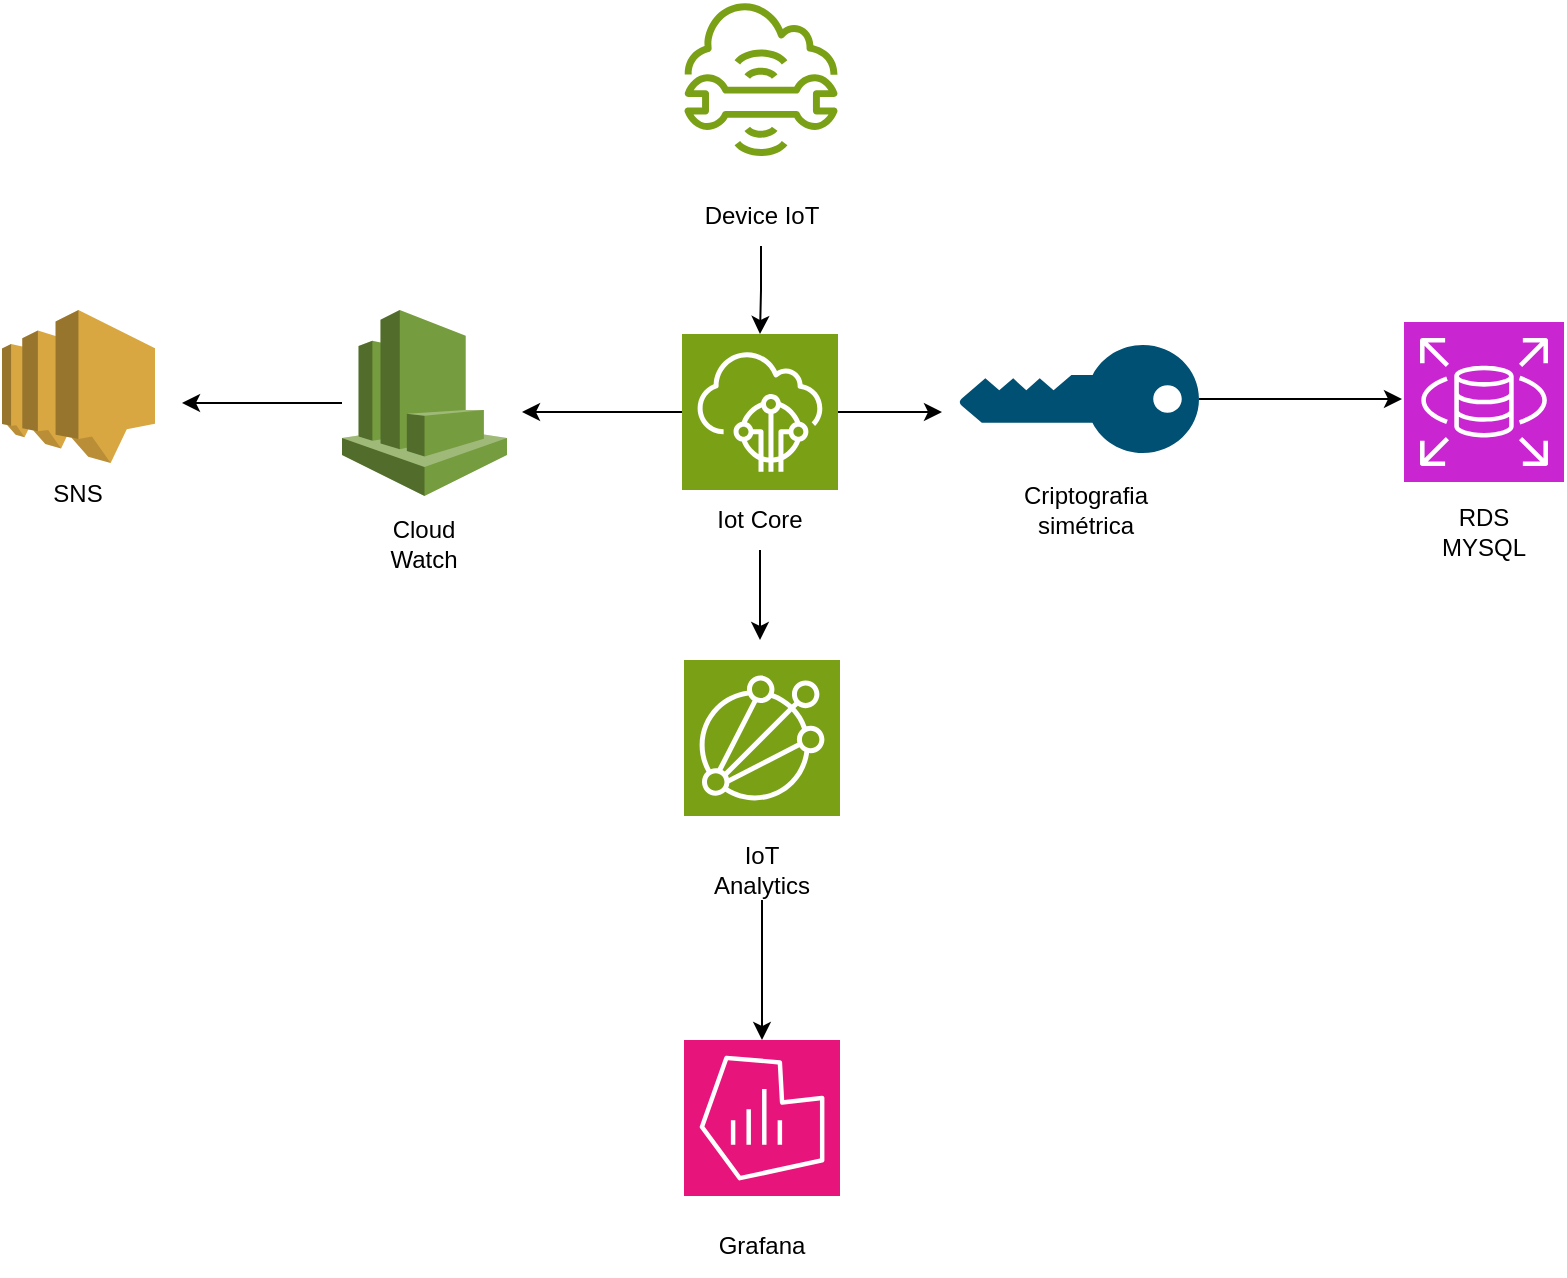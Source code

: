 <mxfile version="27.0.6">
  <diagram name="Página-1" id="mFuFijPX-kD8Hohqrk1-">
    <mxGraphModel dx="2420" dy="1762" grid="1" gridSize="10" guides="1" tooltips="1" connect="1" arrows="1" fold="1" page="1" pageScale="1" pageWidth="1169" pageHeight="827" math="0" shadow="0">
      <root>
        <mxCell id="0" />
        <mxCell id="1" parent="0" />
        <mxCell id="YA09x56kJ7bcHWnboIsO-8" value="" style="group" vertex="1" connectable="0" parent="1">
          <mxGeometry x="672.5" y="266.5" width="120" height="97" as="geometry" />
        </mxCell>
        <mxCell id="YA09x56kJ7bcHWnboIsO-40" style="edgeStyle=orthogonalEdgeStyle;rounded=0;orthogonalLoop=1;jettySize=auto;html=1;" edge="1" parent="YA09x56kJ7bcHWnboIsO-8" source="YA09x56kJ7bcHWnboIsO-9">
          <mxGeometry relative="1" as="geometry">
            <mxPoint x="221.5" y="27.0" as="targetPoint" />
          </mxGeometry>
        </mxCell>
        <mxCell id="YA09x56kJ7bcHWnboIsO-9" value="" style="points=[[0,0.5,0],[0.24,0,0],[0.5,0.28,0],[0.995,0.475,0],[0.5,0.72,0],[0.24,1,0]];verticalLabelPosition=bottom;sketch=0;html=1;verticalAlign=top;aspect=fixed;align=center;pointerEvents=1;shape=mxgraph.cisco19.key;fillColor=#005073;strokeColor=none;rotation=90;direction=south;" vertex="1" parent="YA09x56kJ7bcHWnboIsO-8">
          <mxGeometry x="33" y="-33" width="54" height="120" as="geometry" />
        </mxCell>
        <mxCell id="YA09x56kJ7bcHWnboIsO-10" value="Criptografia simétrica" style="text;html=1;align=center;verticalAlign=middle;whiteSpace=wrap;rounded=0;" vertex="1" parent="YA09x56kJ7bcHWnboIsO-8">
          <mxGeometry x="33" y="67" width="60" height="30" as="geometry" />
        </mxCell>
        <mxCell id="YA09x56kJ7bcHWnboIsO-26" value="" style="group" vertex="1" connectable="0" parent="1">
          <mxGeometry x="535" y="614" width="78" height="118" as="geometry" />
        </mxCell>
        <mxCell id="YA09x56kJ7bcHWnboIsO-16" value="" style="sketch=0;points=[[0,0,0],[0.25,0,0],[0.5,0,0],[0.75,0,0],[1,0,0],[0,1,0],[0.25,1,0],[0.5,1,0],[0.75,1,0],[1,1,0],[0,0.25,0],[0,0.5,0],[0,0.75,0],[1,0.25,0],[1,0.5,0],[1,0.75,0]];points=[[0,0,0],[0.25,0,0],[0.5,0,0],[0.75,0,0],[1,0,0],[0,1,0],[0.25,1,0],[0.5,1,0],[0.75,1,0],[1,1,0],[0,0.25,0],[0,0.5,0],[0,0.75,0],[1,0.25,0],[1,0.5,0],[1,0.75,0]];outlineConnect=0;fontColor=#232F3E;fillColor=#E7157B;strokeColor=#ffffff;dashed=0;verticalLabelPosition=bottom;verticalAlign=top;align=center;html=1;fontSize=12;fontStyle=0;aspect=fixed;shape=mxgraph.aws4.resourceIcon;resIcon=mxgraph.aws4.managed_service_for_grafana;" vertex="1" parent="YA09x56kJ7bcHWnboIsO-26">
          <mxGeometry width="78" height="78" as="geometry" />
        </mxCell>
        <mxCell id="YA09x56kJ7bcHWnboIsO-17" value="Grafana" style="text;html=1;align=center;verticalAlign=middle;whiteSpace=wrap;rounded=0;" vertex="1" parent="YA09x56kJ7bcHWnboIsO-26">
          <mxGeometry x="9" y="88" width="60" height="30" as="geometry" />
        </mxCell>
        <mxCell id="YA09x56kJ7bcHWnboIsO-27" value="" style="group" vertex="1" connectable="0" parent="1">
          <mxGeometry x="535" y="424" width="78" height="120" as="geometry" />
        </mxCell>
        <mxCell id="YA09x56kJ7bcHWnboIsO-11" value="" style="sketch=0;points=[[0,0,0],[0.25,0,0],[0.5,0,0],[0.75,0,0],[1,0,0],[0,1,0],[0.25,1,0],[0.5,1,0],[0.75,1,0],[1,1,0],[0,0.25,0],[0,0.5,0],[0,0.75,0],[1,0.25,0],[1,0.5,0],[1,0.75,0]];outlineConnect=0;fontColor=#232F3E;fillColor=#7AA116;strokeColor=#ffffff;dashed=0;verticalLabelPosition=bottom;verticalAlign=top;align=center;html=1;fontSize=12;fontStyle=0;aspect=fixed;shape=mxgraph.aws4.resourceIcon;resIcon=mxgraph.aws4.iot_analytics;" vertex="1" parent="YA09x56kJ7bcHWnboIsO-27">
          <mxGeometry width="78" height="78" as="geometry" />
        </mxCell>
        <mxCell id="YA09x56kJ7bcHWnboIsO-44" style="edgeStyle=orthogonalEdgeStyle;rounded=0;orthogonalLoop=1;jettySize=auto;html=1;" edge="1" parent="YA09x56kJ7bcHWnboIsO-27" source="YA09x56kJ7bcHWnboIsO-12">
          <mxGeometry relative="1" as="geometry">
            <mxPoint x="39.0" y="190.0" as="targetPoint" />
          </mxGeometry>
        </mxCell>
        <mxCell id="YA09x56kJ7bcHWnboIsO-12" value="IoT Analytics" style="text;html=1;align=center;verticalAlign=middle;whiteSpace=wrap;rounded=0;" vertex="1" parent="YA09x56kJ7bcHWnboIsO-27">
          <mxGeometry x="9" y="90" width="60" height="30" as="geometry" />
        </mxCell>
        <mxCell id="YA09x56kJ7bcHWnboIsO-28" value="" style="group" vertex="1" connectable="0" parent="1">
          <mxGeometry x="895" y="255" width="80" height="120" as="geometry" />
        </mxCell>
        <mxCell id="YA09x56kJ7bcHWnboIsO-5" value="" style="sketch=0;points=[[0,0,0],[0.25,0,0],[0.5,0,0],[0.75,0,0],[1,0,0],[0,1,0],[0.25,1,0],[0.5,1,0],[0.75,1,0],[1,1,0],[0,0.25,0],[0,0.5,0],[0,0.75,0],[1,0.25,0],[1,0.5,0],[1,0.75,0]];outlineConnect=0;fontColor=#232F3E;fillColor=#C925D1;strokeColor=#ffffff;dashed=0;verticalLabelPosition=bottom;verticalAlign=top;align=center;html=1;fontSize=12;fontStyle=0;aspect=fixed;shape=mxgraph.aws4.resourceIcon;resIcon=mxgraph.aws4.rds;container=0;" vertex="1" parent="YA09x56kJ7bcHWnboIsO-28">
          <mxGeometry width="80" height="80" as="geometry" />
        </mxCell>
        <mxCell id="YA09x56kJ7bcHWnboIsO-7" value="RDS MYSQL" style="text;html=1;align=center;verticalAlign=middle;whiteSpace=wrap;rounded=0;" vertex="1" parent="YA09x56kJ7bcHWnboIsO-28">
          <mxGeometry x="10" y="90" width="60" height="30" as="geometry" />
        </mxCell>
        <mxCell id="YA09x56kJ7bcHWnboIsO-29" value="" style="group" vertex="1" connectable="0" parent="1">
          <mxGeometry x="534" y="261" width="78" height="108" as="geometry" />
        </mxCell>
        <mxCell id="YA09x56kJ7bcHWnboIsO-37" style="edgeStyle=orthogonalEdgeStyle;rounded=0;orthogonalLoop=1;jettySize=auto;html=1;" edge="1" parent="YA09x56kJ7bcHWnboIsO-29" source="YA09x56kJ7bcHWnboIsO-1">
          <mxGeometry relative="1" as="geometry">
            <mxPoint x="-80.0" y="39" as="targetPoint" />
          </mxGeometry>
        </mxCell>
        <mxCell id="YA09x56kJ7bcHWnboIsO-39" style="edgeStyle=orthogonalEdgeStyle;rounded=0;orthogonalLoop=1;jettySize=auto;html=1;" edge="1" parent="YA09x56kJ7bcHWnboIsO-29" source="YA09x56kJ7bcHWnboIsO-1">
          <mxGeometry relative="1" as="geometry">
            <mxPoint x="130" y="39" as="targetPoint" />
          </mxGeometry>
        </mxCell>
        <mxCell id="YA09x56kJ7bcHWnboIsO-1" value="" style="sketch=0;points=[[0,0,0],[0.25,0,0],[0.5,0,0],[0.75,0,0],[1,0,0],[0,1,0],[0.25,1,0],[0.5,1,0],[0.75,1,0],[1,1,0],[0,0.25,0],[0,0.5,0],[0,0.75,0],[1,0.25,0],[1,0.5,0],[1,0.75,0]];outlineConnect=0;fontColor=#232F3E;fillColor=#7AA116;strokeColor=#ffffff;dashed=0;verticalLabelPosition=bottom;verticalAlign=top;align=center;html=1;fontSize=12;fontStyle=0;aspect=fixed;shape=mxgraph.aws4.resourceIcon;resIcon=mxgraph.aws4.iot_core;container=1;" vertex="1" parent="YA09x56kJ7bcHWnboIsO-29">
          <mxGeometry width="78" height="78" as="geometry" />
        </mxCell>
        <mxCell id="YA09x56kJ7bcHWnboIsO-43" style="edgeStyle=orthogonalEdgeStyle;rounded=0;orthogonalLoop=1;jettySize=auto;html=1;" edge="1" parent="YA09x56kJ7bcHWnboIsO-29" source="YA09x56kJ7bcHWnboIsO-2">
          <mxGeometry relative="1" as="geometry">
            <mxPoint x="39" y="153" as="targetPoint" />
          </mxGeometry>
        </mxCell>
        <mxCell id="YA09x56kJ7bcHWnboIsO-2" value="Iot Core" style="text;html=1;align=center;verticalAlign=middle;whiteSpace=wrap;rounded=0;" vertex="1" parent="YA09x56kJ7bcHWnboIsO-29">
          <mxGeometry x="9" y="78" width="60" height="30" as="geometry" />
        </mxCell>
        <mxCell id="YA09x56kJ7bcHWnboIsO-30" value="" style="group" vertex="1" connectable="0" parent="1">
          <mxGeometry x="194" y="249" width="76.5" height="106.5" as="geometry" />
        </mxCell>
        <mxCell id="YA09x56kJ7bcHWnboIsO-22" value="" style="outlineConnect=0;dashed=0;verticalLabelPosition=bottom;verticalAlign=top;align=center;html=1;shape=mxgraph.aws3.sns;fillColor=#D9A741;gradientColor=none;container=1;" vertex="1" parent="YA09x56kJ7bcHWnboIsO-30">
          <mxGeometry width="76.5" height="76.5" as="geometry" />
        </mxCell>
        <mxCell id="YA09x56kJ7bcHWnboIsO-23" value="SNS" style="text;html=1;align=center;verticalAlign=middle;whiteSpace=wrap;rounded=0;" vertex="1" parent="YA09x56kJ7bcHWnboIsO-30">
          <mxGeometry x="8.25" y="76.5" width="60" height="30" as="geometry" />
        </mxCell>
        <mxCell id="YA09x56kJ7bcHWnboIsO-32" value="" style="group" vertex="1" connectable="0" parent="1">
          <mxGeometry x="364" y="249" width="82.5" height="132" as="geometry" />
        </mxCell>
        <mxCell id="YA09x56kJ7bcHWnboIsO-38" style="edgeStyle=orthogonalEdgeStyle;rounded=0;orthogonalLoop=1;jettySize=auto;html=1;" edge="1" parent="YA09x56kJ7bcHWnboIsO-32" source="YA09x56kJ7bcHWnboIsO-18">
          <mxGeometry relative="1" as="geometry">
            <mxPoint x="-80" y="46.5" as="targetPoint" />
          </mxGeometry>
        </mxCell>
        <mxCell id="YA09x56kJ7bcHWnboIsO-18" value="" style="outlineConnect=0;dashed=0;verticalLabelPosition=bottom;verticalAlign=top;align=center;html=1;shape=mxgraph.aws3.cloudwatch;fillColor=#759C3E;gradientColor=none;" vertex="1" parent="YA09x56kJ7bcHWnboIsO-32">
          <mxGeometry width="82.5" height="93" as="geometry" />
        </mxCell>
        <mxCell id="YA09x56kJ7bcHWnboIsO-19" value="Cloud Watch" style="text;html=1;align=center;verticalAlign=middle;whiteSpace=wrap;rounded=0;" vertex="1" parent="YA09x56kJ7bcHWnboIsO-32">
          <mxGeometry x="11" y="102" width="60" height="30" as="geometry" />
        </mxCell>
        <mxCell id="YA09x56kJ7bcHWnboIsO-35" value="" style="group" vertex="1" connectable="0" parent="1">
          <mxGeometry x="535" y="94" width="77" height="123" as="geometry" />
        </mxCell>
        <mxCell id="YA09x56kJ7bcHWnboIsO-33" value="" style="sketch=0;outlineConnect=0;fontColor=#232F3E;gradientColor=none;fillColor=#7AA116;strokeColor=none;dashed=0;verticalLabelPosition=bottom;verticalAlign=top;align=center;html=1;fontSize=12;fontStyle=0;aspect=fixed;pointerEvents=1;shape=mxgraph.aws4.iot_core_device_advisor;" vertex="1" parent="YA09x56kJ7bcHWnboIsO-35">
          <mxGeometry width="77" height="78" as="geometry" />
        </mxCell>
        <mxCell id="YA09x56kJ7bcHWnboIsO-34" value="Device IoT" style="text;html=1;align=center;verticalAlign=middle;whiteSpace=wrap;rounded=0;" vertex="1" parent="YA09x56kJ7bcHWnboIsO-35">
          <mxGeometry x="8.5" y="93" width="60" height="30" as="geometry" />
        </mxCell>
        <mxCell id="YA09x56kJ7bcHWnboIsO-36" style="edgeStyle=orthogonalEdgeStyle;rounded=0;orthogonalLoop=1;jettySize=auto;html=1;exitX=0.5;exitY=1;exitDx=0;exitDy=0;entryX=0.5;entryY=0;entryDx=0;entryDy=0;entryPerimeter=0;" edge="1" parent="1" source="YA09x56kJ7bcHWnboIsO-34" target="YA09x56kJ7bcHWnboIsO-1">
          <mxGeometry relative="1" as="geometry" />
        </mxCell>
      </root>
    </mxGraphModel>
  </diagram>
</mxfile>
